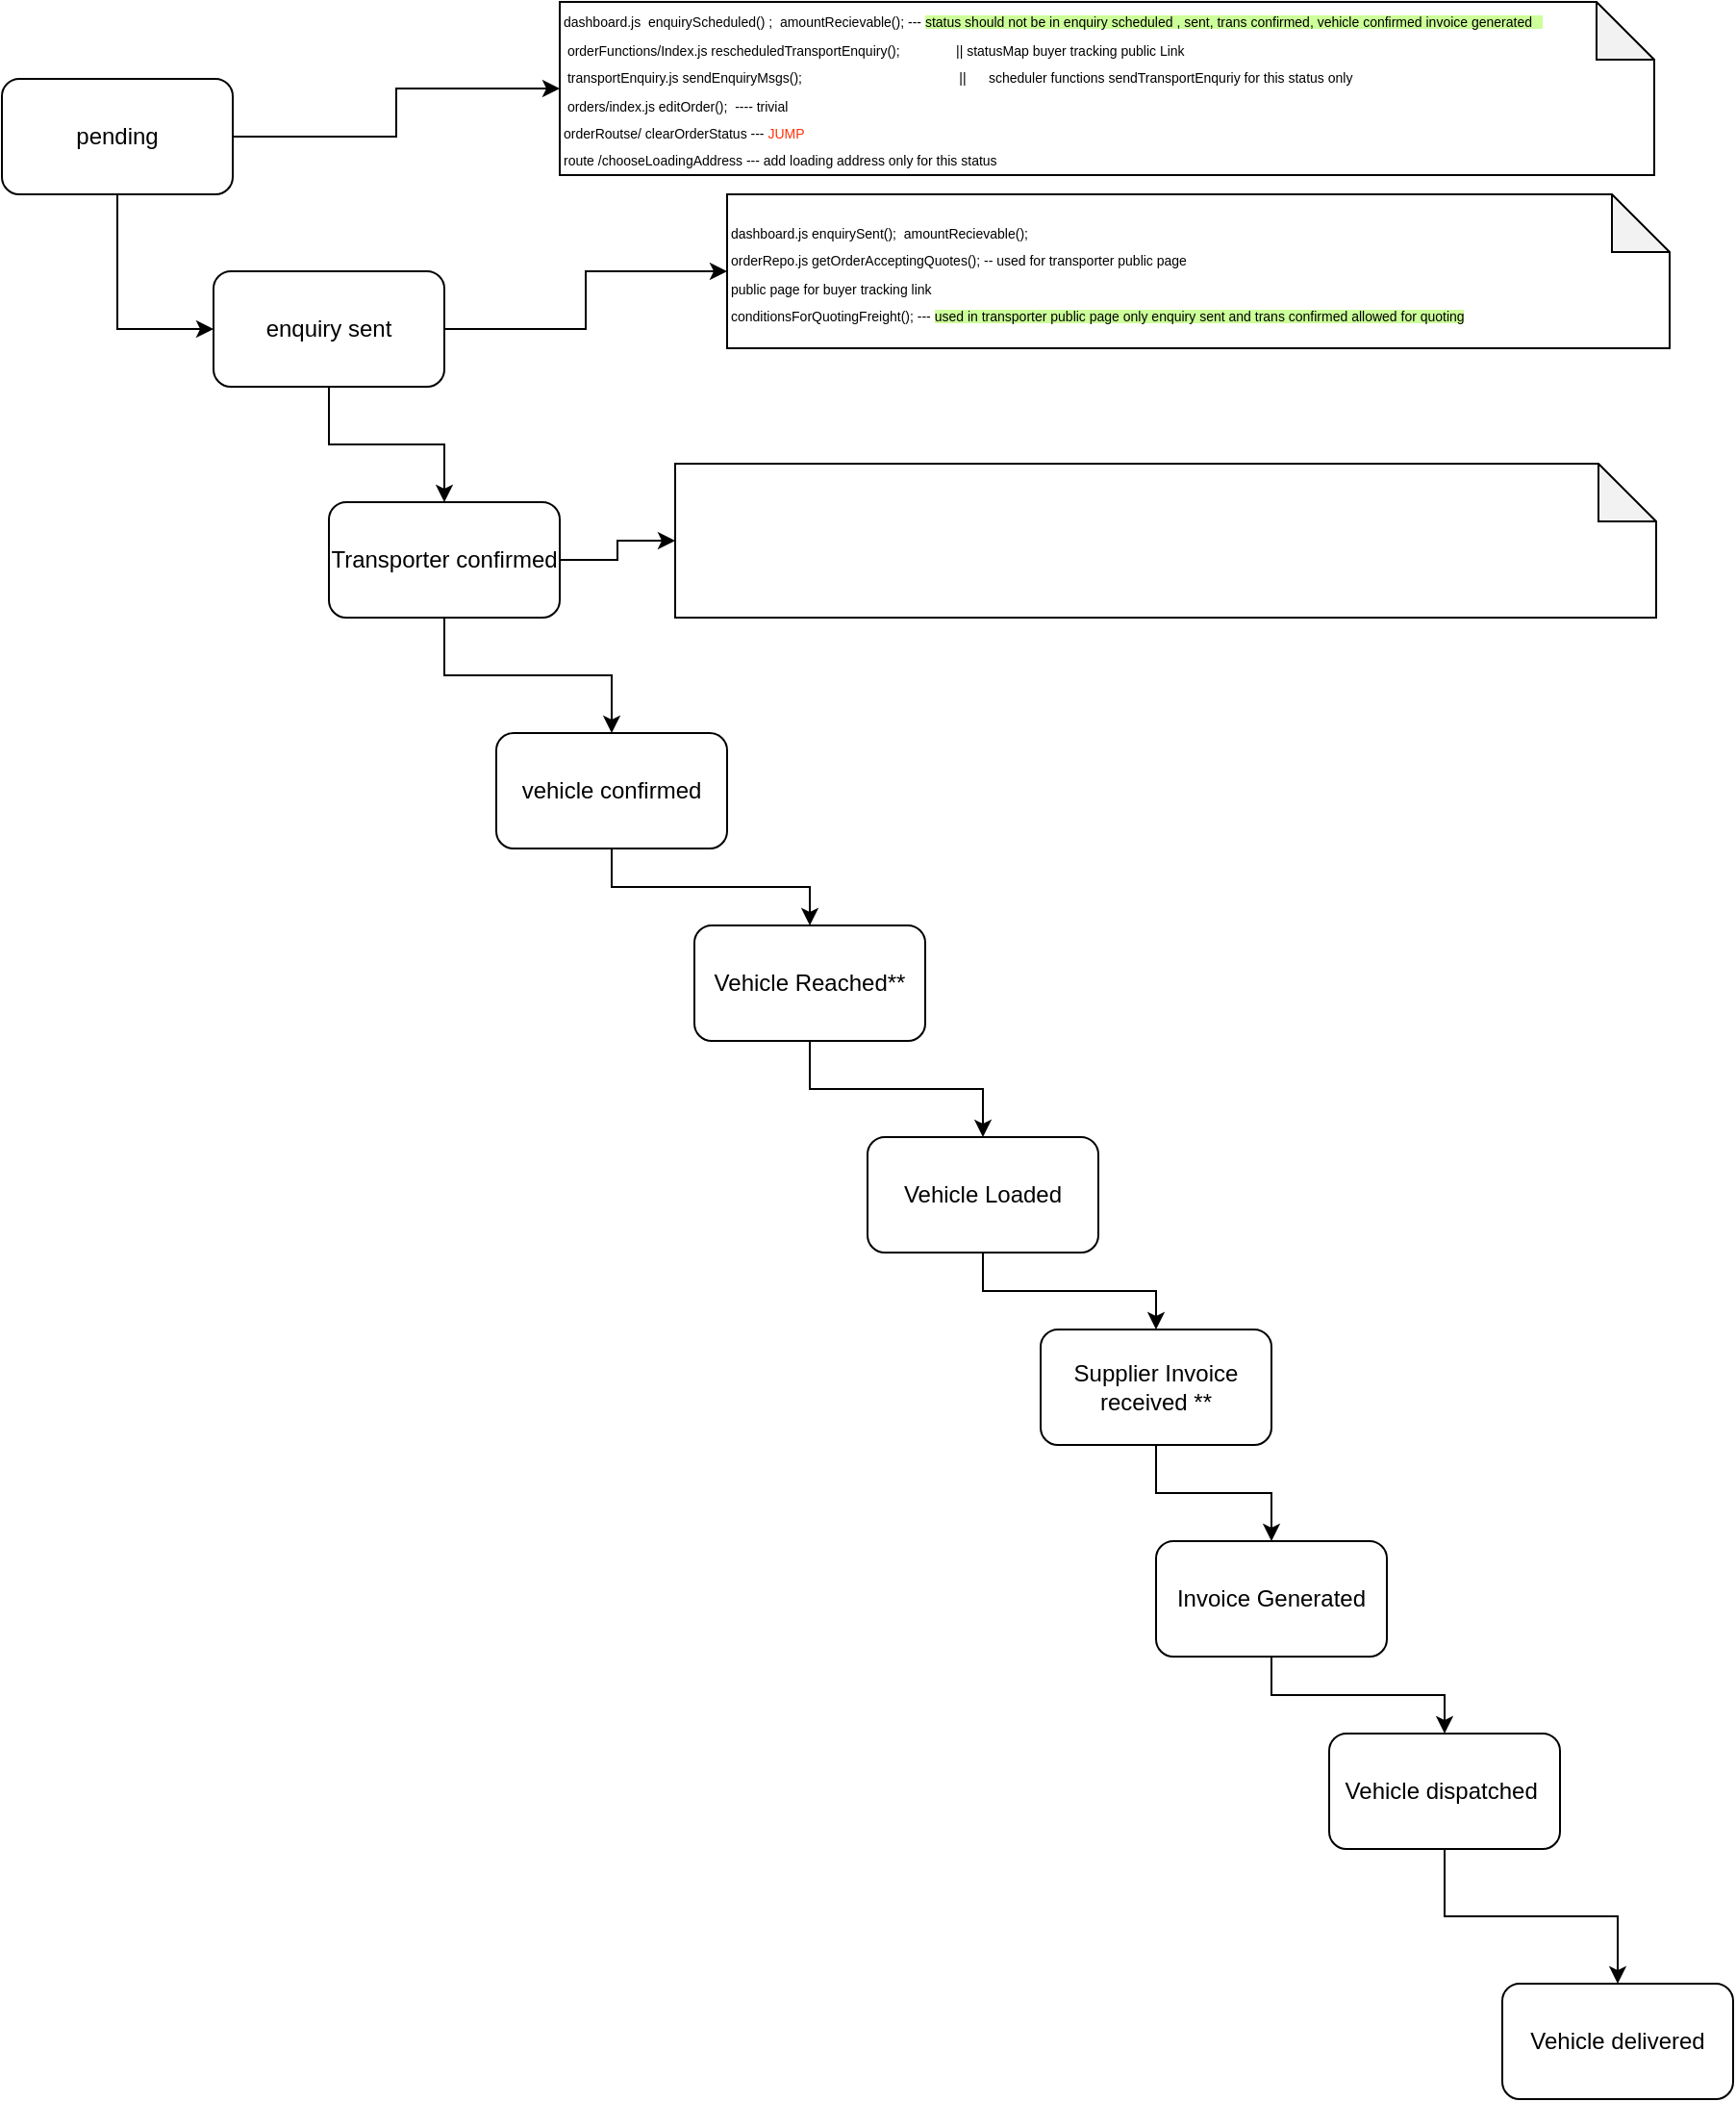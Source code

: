<mxfile version="15.1.2" type="github">
  <diagram id="miqr3wvZaKL-1Nnjil0K" name="Page-1">
    <mxGraphModel dx="1504" dy="383" grid="1" gridSize="10" guides="1" tooltips="1" connect="1" arrows="1" fold="1" page="1" pageScale="1" pageWidth="827" pageHeight="1169" math="0" shadow="0">
      <root>
        <mxCell id="0" />
        <mxCell id="1" parent="0" />
        <mxCell id="ZOe4fyQN1uyo-pUs5hW7-24" style="edgeStyle=orthogonalEdgeStyle;rounded=0;orthogonalLoop=1;jettySize=auto;html=1;entryX=0;entryY=0.5;entryDx=0;entryDy=0;" parent="1" source="ZOe4fyQN1uyo-pUs5hW7-1" target="ZOe4fyQN1uyo-pUs5hW7-3" edge="1">
          <mxGeometry relative="1" as="geometry" />
        </mxCell>
        <mxCell id="KOZ5WFTXlTcH8YHfMdsP-2" style="edgeStyle=orthogonalEdgeStyle;rounded=0;orthogonalLoop=1;jettySize=auto;html=1;" edge="1" parent="1" source="ZOe4fyQN1uyo-pUs5hW7-1" target="KOZ5WFTXlTcH8YHfMdsP-1">
          <mxGeometry relative="1" as="geometry" />
        </mxCell>
        <mxCell id="ZOe4fyQN1uyo-pUs5hW7-1" value="pending" style="rounded=1;whiteSpace=wrap;html=1;" parent="1" vertex="1">
          <mxGeometry x="-790" y="50" width="120" height="60" as="geometry" />
        </mxCell>
        <mxCell id="ZOe4fyQN1uyo-pUs5hW7-6" style="edgeStyle=orthogonalEdgeStyle;rounded=0;orthogonalLoop=1;jettySize=auto;html=1;" parent="1" source="ZOe4fyQN1uyo-pUs5hW7-3" target="ZOe4fyQN1uyo-pUs5hW7-4" edge="1">
          <mxGeometry relative="1" as="geometry" />
        </mxCell>
        <mxCell id="KOZ5WFTXlTcH8YHfMdsP-6" style="edgeStyle=orthogonalEdgeStyle;rounded=0;orthogonalLoop=1;jettySize=auto;html=1;" edge="1" parent="1" source="ZOe4fyQN1uyo-pUs5hW7-3" target="KOZ5WFTXlTcH8YHfMdsP-4">
          <mxGeometry relative="1" as="geometry" />
        </mxCell>
        <mxCell id="ZOe4fyQN1uyo-pUs5hW7-3" value="enquiry sent" style="rounded=1;whiteSpace=wrap;html=1;" parent="1" vertex="1">
          <mxGeometry x="-680" y="150" width="120" height="60" as="geometry" />
        </mxCell>
        <mxCell id="ZOe4fyQN1uyo-pUs5hW7-8" style="edgeStyle=orthogonalEdgeStyle;rounded=0;orthogonalLoop=1;jettySize=auto;html=1;entryX=0.5;entryY=0;entryDx=0;entryDy=0;" parent="1" source="ZOe4fyQN1uyo-pUs5hW7-4" target="ZOe4fyQN1uyo-pUs5hW7-7" edge="1">
          <mxGeometry relative="1" as="geometry" />
        </mxCell>
        <mxCell id="KOZ5WFTXlTcH8YHfMdsP-8" style="edgeStyle=orthogonalEdgeStyle;rounded=0;orthogonalLoop=1;jettySize=auto;html=1;" edge="1" parent="1" source="ZOe4fyQN1uyo-pUs5hW7-4" target="KOZ5WFTXlTcH8YHfMdsP-7">
          <mxGeometry relative="1" as="geometry" />
        </mxCell>
        <mxCell id="ZOe4fyQN1uyo-pUs5hW7-4" value="Transporter confirmed" style="rounded=1;whiteSpace=wrap;html=1;" parent="1" vertex="1">
          <mxGeometry x="-620" y="270" width="120" height="60" as="geometry" />
        </mxCell>
        <mxCell id="ZOe4fyQN1uyo-pUs5hW7-10" style="edgeStyle=orthogonalEdgeStyle;rounded=0;orthogonalLoop=1;jettySize=auto;html=1;" parent="1" source="ZOe4fyQN1uyo-pUs5hW7-7" target="ZOe4fyQN1uyo-pUs5hW7-9" edge="1">
          <mxGeometry relative="1" as="geometry" />
        </mxCell>
        <mxCell id="ZOe4fyQN1uyo-pUs5hW7-7" value="vehicle confirmed" style="rounded=1;whiteSpace=wrap;html=1;" parent="1" vertex="1">
          <mxGeometry x="-533" y="390" width="120" height="60" as="geometry" />
        </mxCell>
        <mxCell id="ZOe4fyQN1uyo-pUs5hW7-12" style="edgeStyle=orthogonalEdgeStyle;rounded=0;orthogonalLoop=1;jettySize=auto;html=1;" parent="1" source="ZOe4fyQN1uyo-pUs5hW7-9" target="ZOe4fyQN1uyo-pUs5hW7-11" edge="1">
          <mxGeometry relative="1" as="geometry" />
        </mxCell>
        <mxCell id="ZOe4fyQN1uyo-pUs5hW7-9" value="Vehicle Reached**" style="rounded=1;whiteSpace=wrap;html=1;" parent="1" vertex="1">
          <mxGeometry x="-430" y="490" width="120" height="60" as="geometry" />
        </mxCell>
        <mxCell id="ZOe4fyQN1uyo-pUs5hW7-14" value="" style="edgeStyle=orthogonalEdgeStyle;rounded=0;orthogonalLoop=1;jettySize=auto;html=1;" parent="1" source="ZOe4fyQN1uyo-pUs5hW7-11" target="ZOe4fyQN1uyo-pUs5hW7-13" edge="1">
          <mxGeometry relative="1" as="geometry" />
        </mxCell>
        <mxCell id="ZOe4fyQN1uyo-pUs5hW7-11" value="Vehicle Loaded" style="rounded=1;whiteSpace=wrap;html=1;" parent="1" vertex="1">
          <mxGeometry x="-340" y="600" width="120" height="60" as="geometry" />
        </mxCell>
        <mxCell id="ZOe4fyQN1uyo-pUs5hW7-18" style="edgeStyle=orthogonalEdgeStyle;rounded=0;orthogonalLoop=1;jettySize=auto;html=1;entryX=0.5;entryY=0;entryDx=0;entryDy=0;" parent="1" source="ZOe4fyQN1uyo-pUs5hW7-13" target="ZOe4fyQN1uyo-pUs5hW7-15" edge="1">
          <mxGeometry relative="1" as="geometry" />
        </mxCell>
        <mxCell id="ZOe4fyQN1uyo-pUs5hW7-13" value="Supplier Invoice received **" style="rounded=1;whiteSpace=wrap;html=1;" parent="1" vertex="1">
          <mxGeometry x="-250" y="700" width="120" height="60" as="geometry" />
        </mxCell>
        <mxCell id="ZOe4fyQN1uyo-pUs5hW7-22" style="edgeStyle=orthogonalEdgeStyle;rounded=0;orthogonalLoop=1;jettySize=auto;html=1;" parent="1" source="ZOe4fyQN1uyo-pUs5hW7-15" target="ZOe4fyQN1uyo-pUs5hW7-19" edge="1">
          <mxGeometry relative="1" as="geometry" />
        </mxCell>
        <mxCell id="ZOe4fyQN1uyo-pUs5hW7-15" value="Invoice Generated" style="rounded=1;whiteSpace=wrap;html=1;" parent="1" vertex="1">
          <mxGeometry x="-190" y="810" width="120" height="60" as="geometry" />
        </mxCell>
        <mxCell id="ZOe4fyQN1uyo-pUs5hW7-23" style="edgeStyle=orthogonalEdgeStyle;rounded=0;orthogonalLoop=1;jettySize=auto;html=1;" parent="1" source="ZOe4fyQN1uyo-pUs5hW7-19" target="ZOe4fyQN1uyo-pUs5hW7-20" edge="1">
          <mxGeometry relative="1" as="geometry" />
        </mxCell>
        <mxCell id="ZOe4fyQN1uyo-pUs5hW7-19" value="Vehicle dispatched&amp;nbsp;" style="rounded=1;whiteSpace=wrap;html=1;" parent="1" vertex="1">
          <mxGeometry x="-100" y="910" width="120" height="60" as="geometry" />
        </mxCell>
        <mxCell id="ZOe4fyQN1uyo-pUs5hW7-20" value="Vehicle delivered" style="rounded=1;whiteSpace=wrap;html=1;" parent="1" vertex="1">
          <mxGeometry x="-10" y="1040" width="120" height="60" as="geometry" />
        </mxCell>
        <mxCell id="KOZ5WFTXlTcH8YHfMdsP-1" value="&lt;span style=&quot;font-size: 7px&quot;&gt;dashboard.js&amp;nbsp; enquiryScheduled() ;&amp;nbsp; amountRecievable(); --- &lt;span style=&quot;background-color: rgb(204 , 255 , 153)&quot;&gt;status should not be in enquiry scheduled , sent, trans confirmed, vehicle confirmed invoice generated&amp;nbsp; &amp;nbsp;&lt;/span&gt; &amp;nbsp; &amp;nbsp; &amp;nbsp; &amp;nbsp; &amp;nbsp;&amp;nbsp;&lt;/span&gt;&lt;br&gt;&lt;span style=&quot;font-size: 7px&quot;&gt;&amp;nbsp;orderFunctions/Index.js rescheduledTransportEnquiry();&amp;nbsp; &amp;nbsp; &amp;nbsp; &amp;nbsp; &amp;nbsp; &amp;nbsp; &amp;nbsp; &amp;nbsp;|| statusMap buyer&amp;nbsp;tracking public&amp;nbsp;Link&amp;nbsp;&lt;/span&gt;&lt;br&gt;&lt;span style=&quot;font-size: 7px&quot;&gt;&amp;nbsp;transportEnquiry.js sendEnquiryMsgs();&amp;nbsp; &amp;nbsp; &amp;nbsp; &amp;nbsp; &amp;nbsp; &amp;nbsp; &amp;nbsp; &amp;nbsp; &amp;nbsp; &amp;nbsp; &amp;nbsp; &amp;nbsp; &amp;nbsp; &amp;nbsp; &amp;nbsp; &amp;nbsp; &amp;nbsp; &amp;nbsp; &amp;nbsp; &amp;nbsp; &amp;nbsp;&amp;nbsp;&lt;/span&gt;&lt;span style=&quot;font-size: 7px&quot;&gt;||&amp;nbsp; &amp;nbsp; &amp;nbsp; scheduler functions sendTransportEnquriy for this status only&lt;/span&gt;&lt;br&gt;&lt;span style=&quot;font-size: 7px&quot;&gt;&amp;nbsp;orders/index.js editOrder();&amp;nbsp; ---- trivial&lt;/span&gt;&lt;br&gt;&lt;span style=&quot;font-size: 7px&quot;&gt;orderRoutse/ clearOrderStatus --- &lt;/span&gt;&lt;font color=&quot;#ff330a&quot; style=&quot;font-size: 7px&quot;&gt;JUMP&lt;br&gt;&lt;/font&gt;&lt;span style=&quot;font-size: 7px&quot;&gt;route /chooseLoadingAddress --- add loading address only for this status&lt;/span&gt;" style="shape=note;whiteSpace=wrap;html=1;backgroundOutline=1;darkOpacity=0.05;align=left;" vertex="1" parent="1">
          <mxGeometry x="-500" y="10" width="569" height="90" as="geometry" />
        </mxCell>
        <mxCell id="KOZ5WFTXlTcH8YHfMdsP-4" value="&lt;font style=&quot;font-size: 7px&quot;&gt;dashboard.js enquirySent();&amp;nbsp; amountRecievable();&amp;nbsp;&amp;nbsp;&lt;br&gt;orderRepo.js getOrderAcceptingQuotes(); -- used for transporter public page&lt;br&gt;public page for buyer tracking link&lt;br&gt;conditionsForQuotingFreight(); --- &lt;span style=&quot;background-color: rgb(204 , 255 , 153)&quot;&gt;used in transporter public page only enquiry sent and trans confirmed allowed for quoting&lt;/span&gt;&lt;br&gt;&lt;/font&gt;" style="shape=note;whiteSpace=wrap;html=1;backgroundOutline=1;darkOpacity=0.05;align=left;" vertex="1" parent="1">
          <mxGeometry x="-413" y="110" width="490" height="80" as="geometry" />
        </mxCell>
        <mxCell id="KOZ5WFTXlTcH8YHfMdsP-7" value="" style="shape=note;whiteSpace=wrap;html=1;backgroundOutline=1;darkOpacity=0.05;" vertex="1" parent="1">
          <mxGeometry x="-440" y="250" width="510" height="80" as="geometry" />
        </mxCell>
      </root>
    </mxGraphModel>
  </diagram>
</mxfile>
